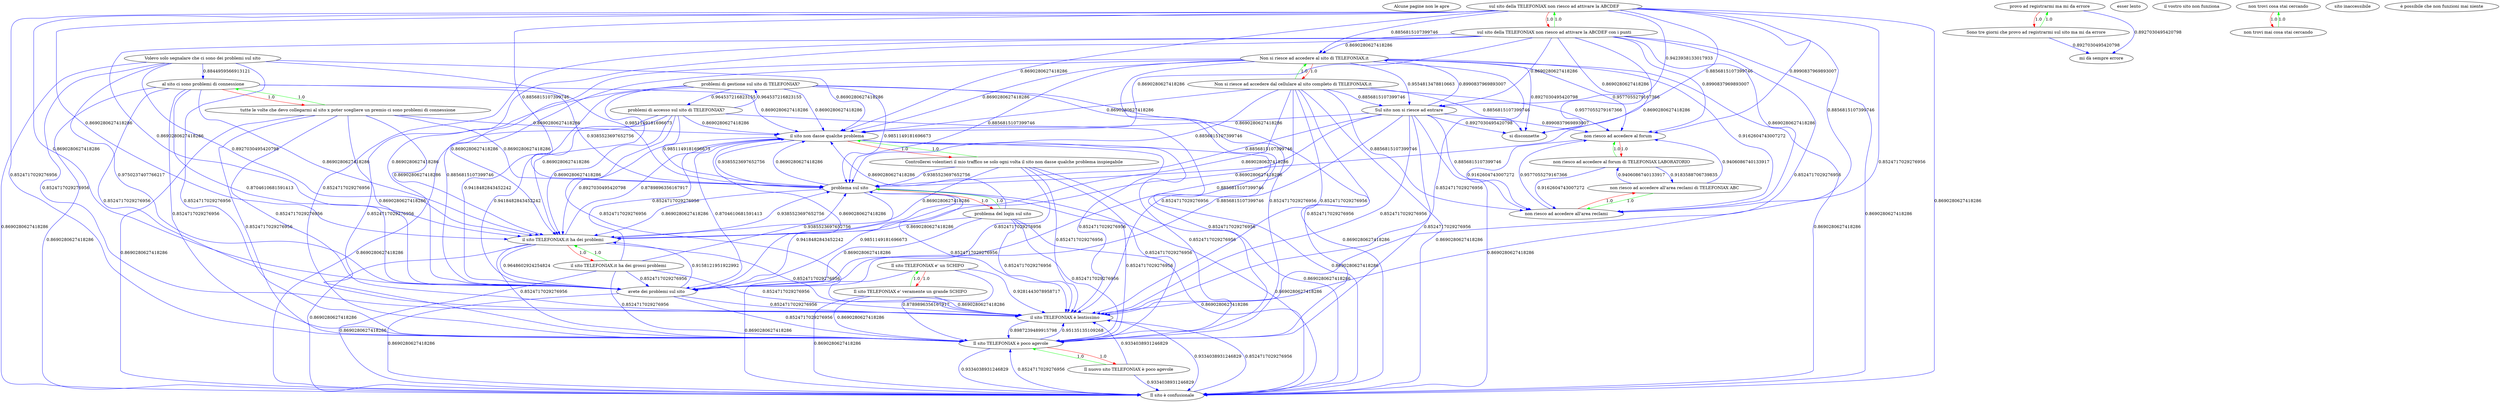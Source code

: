 digraph rawGraph {
"Alcune pagine non le apre";"il sito non dasse qualche problema";"Controllerei volentieri il mio traffico se solo ogni volta il sito non dasse qualche problema inspiegabile";"Il sito TELEFONIAX è poco agevole";"Il nuovo sito TELEFONIAX è poco agevole";"Il sito TELEFONIAX e' un SCHIFO";"Il sito TELEFONIAX e' veramente un grande SCHIFO";"Il sito è confusionale";"Non si riesce ad accedere al sito di TELEFONIAX.it";"Non si riesce ad accedere dal cellulare al sito completo di TELEFONIAX.it";"provo ad registrarmi ma mi da errore";"Sono tre giorni che provo ad registrarmi sul sito ma mi da errore";"Sul sito non si riesce ad entrare";"Volevo solo segnalare che ci sono dei problemi sul sito";"avete dei problemi sul sito";"esser lento";"il sito TELEFONIAX è lentissimo";"il sito TELEFONIAX.it ha dei problemi";"il sito TELEFONIAX.it ha dei grossi problemi";"il vostro sito non funziona";"mi dà sempre errore";"non riesco ad accedere al forum";"non riesco ad accedere al forum di TELEFONIAX LABORATORIO";"non riesco ad accedere all'area reclami";"non riesco ad accedere all'area reclami di TELEFONIAX ABC";"non trovi cosa stai cercando";"non trovi mai cosa stai cercando";"problema sul sito";"problema del login sul sito";"problemi di gestione sul sito di TELEFONIAX?";"problemi di accesso sul sito di TELEFONIAX?";"si disconnette";"sito inaccessibile";"sul sito della TELEFONIAX non riesco ad attivare la ABCDEF";"sul sito della TELEFONIAX non riesco ad attivare la ABCDEF con i punti";"al sito ci sono problemi di connessione";"tutte le volte che devo collegarmi al sito x poter scegliere un premio ci sono problemi di connessione";"è possibile che non funzioni mai niente";"Controllerei volentieri il mio traffico se solo ogni volta il sito non dasse qualche problema inspiegabile" -> "il sito non dasse qualche problema" [label=1.0] [color=green]
"il sito non dasse qualche problema" -> "Controllerei volentieri il mio traffico se solo ogni volta il sito non dasse qualche problema inspiegabile" [label=1.0] [color=red]
"Il nuovo sito TELEFONIAX è poco agevole" -> "Il sito TELEFONIAX è poco agevole" [label=1.0] [color=green]
"Il sito TELEFONIAX è poco agevole" -> "Il nuovo sito TELEFONIAX è poco agevole" [label=1.0] [color=red]
"Il sito TELEFONIAX e' veramente un grande SCHIFO" -> "Il sito TELEFONIAX e' un SCHIFO" [label=1.0] [color=green]
"Il sito TELEFONIAX e' un SCHIFO" -> "Il sito TELEFONIAX e' veramente un grande SCHIFO" [label=1.0] [color=red]
"Il sito TELEFONIAX e' un SCHIFO" -> "Il sito TELEFONIAX è poco agevole" [label=0.8789896356167917] [color=blue]
"Il sito TELEFONIAX è poco agevole" -> "Il sito è confusionale" [label=0.9334038931246829] [color=blue]
"il sito non dasse qualche problema" -> "Il sito è confusionale" [label=0.8690280627418286] [color=blue]
"Il sito TELEFONIAX e' un SCHIFO" -> "Il sito è confusionale" [label=0.8690280627418286] [color=blue]
"Non si riesce ad accedere dal cellulare al sito completo di TELEFONIAX.it" -> "Non si riesce ad accedere al sito di TELEFONIAX.it" [label=1.0] [color=green]
"Non si riesce ad accedere al sito di TELEFONIAX.it" -> "Non si riesce ad accedere dal cellulare al sito completo di TELEFONIAX.it" [label=1.0] [color=red]
"Sono tre giorni che provo ad registrarmi sul sito ma mi da errore" -> "provo ad registrarmi ma mi da errore" [label=1.0] [color=green]
"provo ad registrarmi ma mi da errore" -> "Sono tre giorni che provo ad registrarmi sul sito ma mi da errore" [label=1.0] [color=red]
"Non si riesce ad accedere al sito di TELEFONIAX.it" -> "Sul sito non si riesce ad entrare" [label=0.9554813478810663] [color=blue]
"Sul sito non si riesce ad entrare" -> "Non si riesce ad accedere al sito di TELEFONIAX.it" [label=0.8990837969893007] [color=blue]
"il sito non dasse qualche problema" -> "avete dei problemi sul sito" [label=0.8704610681591413] [color=blue]
"Volevo solo segnalare che ci sono dei problemi sul sito" -> "avete dei problemi sul sito" [label=0.9750237407766217] [color=blue]
"il sito TELEFONIAX è lentissimo" -> "Il sito è confusionale" [label=0.9334038931246829] [color=blue]
"Il sito è confusionale" -> "il sito TELEFONIAX è lentissimo" [label=0.8524717029276956] [color=blue]
"Il sito TELEFONIAX è poco agevole" -> "il sito TELEFONIAX è lentissimo" [label=0.95135135109268] [color=blue]
"il sito TELEFONIAX è lentissimo" -> "Il sito TELEFONIAX è poco agevole" [label=0.8987239489915798] [color=blue]
"Il sito TELEFONIAX e' un SCHIFO" -> "il sito TELEFONIAX è lentissimo" [label=0.9281443078958717] [color=blue]
"il sito TELEFONIAX.it ha dei grossi problemi" -> "il sito TELEFONIAX.it ha dei problemi" [label=1.0] [color=green]
"il sito TELEFONIAX.it ha dei problemi" -> "il sito TELEFONIAX.it ha dei grossi problemi" [label=1.0] [color=red]
"il sito TELEFONIAX.it ha dei problemi" -> "il sito non dasse qualche problema" [label=0.8789896356167917] [color=blue]
"il sito non dasse qualche problema" -> "il sito TELEFONIAX.it ha dei problemi" [label=0.8927030495420798] [color=blue]
"Volevo solo segnalare che ci sono dei problemi sul sito" -> "il sito TELEFONIAX.it ha dei problemi" [label=0.8927030495420798] [color=blue]
"il sito TELEFONIAX.it ha dei problemi" -> "avete dei problemi sul sito" [label=0.9648602924254824] [color=blue]
"avete dei problemi sul sito" -> "il sito TELEFONIAX.it ha dei problemi" [label=0.9158121951922992] [color=blue]
"il sito TELEFONIAX.it ha dei problemi" -> "Il sito è confusionale" [label=0.8690280627418286] [color=blue]
"provo ad registrarmi ma mi da errore" -> "mi dà sempre errore" [label=0.8927030495420798] [color=blue]
"Sono tre giorni che provo ad registrarmi sul sito ma mi da errore" -> "mi dà sempre errore" [label=0.8927030495420798] [color=blue]
"non riesco ad accedere al forum di TELEFONIAX LABORATORIO" -> "non riesco ad accedere al forum" [label=1.0] [color=green]
"non riesco ad accedere al forum" -> "non riesco ad accedere al forum di TELEFONIAX LABORATORIO" [label=1.0] [color=red]
"Non si riesce ad accedere al sito di TELEFONIAX.it" -> "non riesco ad accedere al forum" [label=0.9577055279167366] [color=blue]
"non riesco ad accedere all'area reclami di TELEFONIAX ABC" -> "non riesco ad accedere all'area reclami" [label=1.0] [color=green]
"non riesco ad accedere all'area reclami" -> "non riesco ad accedere all'area reclami di TELEFONIAX ABC" [label=1.0] [color=red]
"non riesco ad accedere al forum" -> "non riesco ad accedere all'area reclami" [label=0.9162604743007272] [color=blue]
"non riesco ad accedere all'area reclami" -> "non riesco ad accedere al forum" [label=0.9577055279167366] [color=blue]
"non riesco ad accedere al forum di TELEFONIAX LABORATORIO" -> "non riesco ad accedere all'area reclami di TELEFONIAX ABC" [label=0.9183588706739835] [color=blue]
"non riesco ad accedere all'area reclami di TELEFONIAX ABC" -> "non riesco ad accedere al forum di TELEFONIAX LABORATORIO" [label=0.9406086740133917] [color=blue]
"Non si riesce ad accedere al sito di TELEFONIAX.it" -> "non riesco ad accedere all'area reclami" [label=0.9162604743007272] [color=blue]
"non trovi mai cosa stai cercando" -> "non trovi cosa stai cercando" [label=1.0] [color=green]
"non trovi cosa stai cercando" -> "non trovi mai cosa stai cercando" [label=1.0] [color=red]
"problema del login sul sito" -> "problema sul sito" [label=1.0] [color=green]
"problema sul sito" -> "problema del login sul sito" [label=1.0] [color=red]
"il sito non dasse qualche problema" -> "problema sul sito" [label=0.9385523697652756] [color=blue]
"Volevo solo segnalare che ci sono dei problemi sul sito" -> "problema sul sito" [label=0.9851149181696673] [color=blue]
"avete dei problemi sul sito" -> "problema sul sito" [label=0.9851149181696673] [color=blue]
"problema sul sito" -> "avete dei problemi sul sito" [label=0.9418482843452242] [color=blue]
"Non si riesce ad accedere al sito di TELEFONIAX.it" -> "problema sul sito" [label=0.8856815107399746] [color=blue]
"Sul sito non si riesce ad entrare" -> "problema sul sito" [label=0.8856815107399746] [color=blue]
"il sito TELEFONIAX.it ha dei problemi" -> "problema sul sito" [label=0.9385523697652756] [color=blue]
"problemi di gestione sul sito di TELEFONIAX?" -> "avete dei problemi sul sito" [label=0.9418482843452242] [color=blue]
"problemi di gestione sul sito di TELEFONIAX?" -> "problema sul sito" [label=0.9851149181696673] [color=blue]
"problemi di accesso sul sito di TELEFONIAX?" -> "avete dei problemi sul sito" [label=0.9418482843452242] [color=blue]
"problemi di accesso sul sito di TELEFONIAX?" -> "problema sul sito" [label=0.9851149181696673] [color=blue]
"problemi di gestione sul sito di TELEFONIAX?" -> "problemi di accesso sul sito di TELEFONIAX?" [label=0.964537216823155] [color=blue]
"problemi di accesso sul sito di TELEFONIAX?" -> "problemi di gestione sul sito di TELEFONIAX?" [label=0.964537216823155] [color=blue]
"Non si riesce ad accedere al sito di TELEFONIAX.it" -> "si disconnette" [label=0.8927030495420798] [color=blue]
"Sul sito non si riesce ad entrare" -> "si disconnette" [label=0.8927030495420798] [color=blue]
"sul sito della TELEFONIAX non riesco ad attivare la ABCDEF con i punti" -> "sul sito della TELEFONIAX non riesco ad attivare la ABCDEF" [label=1.0] [color=green]
"sul sito della TELEFONIAX non riesco ad attivare la ABCDEF" -> "sul sito della TELEFONIAX non riesco ad attivare la ABCDEF con i punti" [label=1.0] [color=red]
"sul sito della TELEFONIAX non riesco ad attivare la ABCDEF" -> "problema sul sito" [label=0.8856815107399746] [color=blue]
"sul sito della TELEFONIAX non riesco ad attivare la ABCDEF" -> "Sul sito non si riesce ad entrare" [label=0.9423938133017933] [color=blue]
"tutte le volte che devo collegarmi al sito x poter scegliere un premio ci sono problemi di connessione" -> "al sito ci sono problemi di connessione" [label=1.0] [color=green]
"al sito ci sono problemi di connessione" -> "tutte le volte che devo collegarmi al sito x poter scegliere un premio ci sono problemi di connessione" [label=1.0] [color=red]
"Volevo solo segnalare che ci sono dei problemi sul sito" -> "al sito ci sono problemi di connessione" [label=0.8844959566913121] [color=blue]
"al sito ci sono problemi di connessione" -> "problema sul sito" [label=0.9385523697652756] [color=blue]
"al sito ci sono problemi di connessione" -> "avete dei problemi sul sito" [label=0.8704610681591413] [color=blue]
"il sito non dasse qualche problema" -> "il sito TELEFONIAX è lentissimo" [label=0.8524717029276956] [color=blue]
"Controllerei volentieri il mio traffico se solo ogni volta il sito non dasse qualche problema inspiegabile" -> "Il sito è confusionale" [label=0.8690280627418286] [color=blue]
"Controllerei volentieri il mio traffico se solo ogni volta il sito non dasse qualche problema inspiegabile" -> "problema sul sito" [label=0.9385523697652756] [color=blue]
"Controllerei volentieri il mio traffico se solo ogni volta il sito non dasse qualche problema inspiegabile" -> "il sito TELEFONIAX.it ha dei problemi" [label=0.8690280627418286] [color=blue]
"Controllerei volentieri il mio traffico se solo ogni volta il sito non dasse qualche problema inspiegabile" -> "il sito TELEFONIAX è lentissimo" [label=0.8524717029276956] [color=blue]
"Controllerei volentieri il mio traffico se solo ogni volta il sito non dasse qualche problema inspiegabile" -> "avete dei problemi sul sito" [label=0.8524717029276956] [color=blue]
"Il nuovo sito TELEFONIAX è poco agevole" -> "Il sito è confusionale" [label=0.9334038931246829] [color=blue]
"Il nuovo sito TELEFONIAX è poco agevole" -> "il sito TELEFONIAX è lentissimo" [label=0.9334038931246829] [color=blue]
"Il sito TELEFONIAX e' veramente un grande SCHIFO" -> "Il sito è confusionale" [label=0.8690280627418286] [color=blue]
"Il sito TELEFONIAX e' veramente un grande SCHIFO" -> "Il sito TELEFONIAX è poco agevole" [label=0.8690280627418286] [color=blue]
"Il sito TELEFONIAX e' veramente un grande SCHIFO" -> "il sito TELEFONIAX è lentissimo" [label=0.8690280627418286] [color=blue]
"Il sito è confusionale" -> "Il sito TELEFONIAX è poco agevole" [label=0.8524717029276956] [color=blue]
"Non si riesce ad accedere al sito di TELEFONIAX.it" -> "avete dei problemi sul sito" [label=0.8856815107399746] [color=blue]
"Non si riesce ad accedere dal cellulare al sito completo di TELEFONIAX.it" -> "non riesco ad accedere al forum" [label=0.9577055279167366] [color=blue]
"Non si riesce ad accedere dal cellulare al sito completo di TELEFONIAX.it" -> "problema sul sito" [label=0.8856815107399746] [color=blue]
"Non si riesce ad accedere dal cellulare al sito completo di TELEFONIAX.it" -> "Sul sito non si riesce ad entrare" [label=0.8856815107399746] [color=blue]
"Non si riesce ad accedere dal cellulare al sito completo di TELEFONIAX.it" -> "non riesco ad accedere all'area reclami" [label=0.8856815107399746] [color=blue]
"Non si riesce ad accedere dal cellulare al sito completo di TELEFONIAX.it" -> "si disconnette" [label=0.8856815107399746] [color=blue]
"Non si riesce ad accedere dal cellulare al sito completo di TELEFONIAX.it" -> "avete dei problemi sul sito" [label=0.8856815107399746] [color=blue]
"Sul sito non si riesce ad entrare" -> "non riesco ad accedere al forum" [label=0.8990837969893007] [color=blue]
"Sul sito non si riesce ad entrare" -> "non riesco ad accedere all'area reclami" [label=0.8856815107399746] [color=blue]
"Sul sito non si riesce ad entrare" -> "avete dei problemi sul sito" [label=0.8856815107399746] [color=blue]
"Volevo solo segnalare che ci sono dei problemi sul sito" -> "Il sito è confusionale" [label=0.8690280627418286] [color=blue]
"Volevo solo segnalare che ci sono dei problemi sul sito" -> "il sito non dasse qualche problema" [label=0.8690280627418286] [color=blue]
"avete dei problemi sul sito" -> "Il sito è confusionale" [label=0.8690280627418286] [color=blue]
"avete dei problemi sul sito" -> "il sito non dasse qualche problema" [label=0.8690280627418286] [color=blue]
"il sito TELEFONIAX.it ha dei problemi" -> "Il sito TELEFONIAX è poco agevole" [label=0.8524717029276956] [color=blue]
"il sito TELEFONIAX.it ha dei problemi" -> "il sito TELEFONIAX è lentissimo" [label=0.8524717029276956] [color=blue]
"il sito TELEFONIAX.it ha dei grossi problemi" -> "Il sito è confusionale" [label=0.8690280627418286] [color=blue]
"il sito TELEFONIAX.it ha dei grossi problemi" -> "problema sul sito" [label=0.9385523697652756] [color=blue]
"il sito TELEFONIAX.it ha dei grossi problemi" -> "il sito non dasse qualche problema" [label=0.8524717029276956] [color=blue]
"il sito TELEFONIAX.it ha dei grossi problemi" -> "Il sito TELEFONIAX è poco agevole" [label=0.8524717029276956] [color=blue]
"il sito TELEFONIAX.it ha dei grossi problemi" -> "il sito TELEFONIAX è lentissimo" [label=0.8524717029276956] [color=blue]
"il sito TELEFONIAX.it ha dei grossi problemi" -> "avete dei problemi sul sito" [label=0.8524717029276956] [color=blue]
"non riesco ad accedere al forum di TELEFONIAX LABORATORIO" -> "non riesco ad accedere all'area reclami" [label=0.9162604743007272] [color=blue]
"non riesco ad accedere all'area reclami di TELEFONIAX ABC" -> "non riesco ad accedere al forum" [label=0.9406086740133917] [color=blue]
"problema sul sito" -> "Il sito è confusionale" [label=0.8690280627418286] [color=blue]
"problema sul sito" -> "il sito TELEFONIAX.it ha dei problemi" [label=0.8690280627418286] [color=blue]
"problema sul sito" -> "il sito non dasse qualche problema" [label=0.8690280627418286] [color=blue]
"problema del login sul sito" -> "Il sito è confusionale" [label=0.8690280627418286] [color=blue]
"problema del login sul sito" -> "il sito TELEFONIAX.it ha dei problemi" [label=0.8690280627418286] [color=blue]
"problema del login sul sito" -> "il sito non dasse qualche problema" [label=0.8690280627418286] [color=blue]
"problema del login sul sito" -> "avete dei problemi sul sito" [label=0.8690280627418286] [color=blue]
"problemi di gestione sul sito di TELEFONIAX?" -> "Il sito è confusionale" [label=0.8690280627418286] [color=blue]
"problemi di gestione sul sito di TELEFONIAX?" -> "il sito TELEFONIAX.it ha dei problemi" [label=0.8690280627418286] [color=blue]
"problemi di gestione sul sito di TELEFONIAX?" -> "il sito non dasse qualche problema" [label=0.8690280627418286] [color=blue]
"problemi di accesso sul sito di TELEFONIAX?" -> "Il sito è confusionale" [label=0.8690280627418286] [color=blue]
"problemi di accesso sul sito di TELEFONIAX?" -> "il sito TELEFONIAX.it ha dei problemi" [label=0.8690280627418286] [color=blue]
"problemi di accesso sul sito di TELEFONIAX?" -> "il sito non dasse qualche problema" [label=0.8690280627418286] [color=blue]
"sul sito della TELEFONIAX non riesco ad attivare la ABCDEF" -> "non riesco ad accedere al forum" [label=0.8990837969893007] [color=blue]
"sul sito della TELEFONIAX non riesco ad attivare la ABCDEF" -> "Non si riesce ad accedere al sito di TELEFONIAX.it" [label=0.8856815107399746] [color=blue]
"sul sito della TELEFONIAX non riesco ad attivare la ABCDEF" -> "Il sito è confusionale" [label=0.8690280627418286] [color=blue]
"sul sito della TELEFONIAX non riesco ad attivare la ABCDEF" -> "si disconnette" [label=0.8856815107399746] [color=blue]
"sul sito della TELEFONIAX non riesco ad attivare la ABCDEF" -> "non riesco ad accedere all'area reclami" [label=0.8856815107399746] [color=blue]
"sul sito della TELEFONIAX non riesco ad attivare la ABCDEF" -> "il sito TELEFONIAX.it ha dei problemi" [label=0.8690280627418286] [color=blue]
"sul sito della TELEFONIAX non riesco ad attivare la ABCDEF" -> "il sito non dasse qualche problema" [label=0.8690280627418286] [color=blue]
"sul sito della TELEFONIAX non riesco ad attivare la ABCDEF" -> "avete dei problemi sul sito" [label=0.8690280627418286] [color=blue]
"sul sito della TELEFONIAX non riesco ad attivare la ABCDEF con i punti" -> "non riesco ad accedere al forum" [label=0.8990837969893007] [color=blue]
"sul sito della TELEFONIAX non riesco ad attivare la ABCDEF con i punti" -> "problema sul sito" [label=0.8690280627418286] [color=blue]
"sul sito della TELEFONIAX non riesco ad attivare la ABCDEF con i punti" -> "Non si riesce ad accedere al sito di TELEFONIAX.it" [label=0.8690280627418286] [color=blue]
"sul sito della TELEFONIAX non riesco ad attivare la ABCDEF con i punti" -> "Il sito è confusionale" [label=0.8690280627418286] [color=blue]
"sul sito della TELEFONIAX non riesco ad attivare la ABCDEF con i punti" -> "Sul sito non si riesce ad entrare" [label=0.8690280627418286] [color=blue]
"sul sito della TELEFONIAX non riesco ad attivare la ABCDEF con i punti" -> "si disconnette" [label=0.8690280627418286] [color=blue]
"sul sito della TELEFONIAX non riesco ad attivare la ABCDEF con i punti" -> "non riesco ad accedere all'area reclami" [label=0.8690280627418286] [color=blue]
"sul sito della TELEFONIAX non riesco ad attivare la ABCDEF con i punti" -> "il sito TELEFONIAX.it ha dei problemi" [label=0.8690280627418286] [color=blue]
"sul sito della TELEFONIAX non riesco ad attivare la ABCDEF con i punti" -> "il sito non dasse qualche problema" [label=0.8690280627418286] [color=blue]
"sul sito della TELEFONIAX non riesco ad attivare la ABCDEF con i punti" -> "avete dei problemi sul sito" [label=0.8690280627418286] [color=blue]
"al sito ci sono problemi di connessione" -> "Il sito è confusionale" [label=0.8690280627418286] [color=blue]
"al sito ci sono problemi di connessione" -> "il sito TELEFONIAX.it ha dei problemi" [label=0.8690280627418286] [color=blue]
"al sito ci sono problemi di connessione" -> "il sito non dasse qualche problema" [label=0.8690280627418286] [color=blue]
"tutte le volte che devo collegarmi al sito x poter scegliere un premio ci sono problemi di connessione" -> "problema sul sito" [label=0.8690280627418286] [color=blue]
"tutte le volte che devo collegarmi al sito x poter scegliere un premio ci sono problemi di connessione" -> "Il sito è confusionale" [label=0.8690280627418286] [color=blue]
"tutte le volte che devo collegarmi al sito x poter scegliere un premio ci sono problemi di connessione" -> "il sito TELEFONIAX.it ha dei problemi" [label=0.8690280627418286] [color=blue]
"tutte le volte che devo collegarmi al sito x poter scegliere un premio ci sono problemi di connessione" -> "il sito non dasse qualche problema" [label=0.8690280627418286] [color=blue]
"tutte le volte che devo collegarmi al sito x poter scegliere un premio ci sono problemi di connessione" -> "avete dei problemi sul sito" [label=0.8690280627418286] [color=blue]
"il sito non dasse qualche problema" -> "Il sito TELEFONIAX è poco agevole" [label=0.8524717029276956] [color=blue]
"Controllerei volentieri il mio traffico se solo ogni volta il sito non dasse qualche problema inspiegabile" -> "Il sito TELEFONIAX è poco agevole" [label=0.8524717029276956] [color=blue]
"Non si riesce ad accedere al sito di TELEFONIAX.it" -> "Il sito è confusionale" [label=0.8690280627418286] [color=blue]
"Non si riesce ad accedere al sito di TELEFONIAX.it" -> "il sito TELEFONIAX.it ha dei problemi" [label=0.8690280627418286] [color=blue]
"Non si riesce ad accedere al sito di TELEFONIAX.it" -> "il sito non dasse qualche problema" [label=0.8690280627418286] [color=blue]
"Non si riesce ad accedere dal cellulare al sito completo di TELEFONIAX.it" -> "Il sito è confusionale" [label=0.8690280627418286] [color=blue]
"Non si riesce ad accedere dal cellulare al sito completo di TELEFONIAX.it" -> "il sito TELEFONIAX.it ha dei problemi" [label=0.8690280627418286] [color=blue]
"Non si riesce ad accedere dal cellulare al sito completo di TELEFONIAX.it" -> "il sito non dasse qualche problema" [label=0.8690280627418286] [color=blue]
"Sul sito non si riesce ad entrare" -> "Il sito è confusionale" [label=0.8690280627418286] [color=blue]
"Sul sito non si riesce ad entrare" -> "il sito TELEFONIAX.it ha dei problemi" [label=0.8690280627418286] [color=blue]
"Sul sito non si riesce ad entrare" -> "il sito non dasse qualche problema" [label=0.8690280627418286] [color=blue]
"Volevo solo segnalare che ci sono dei problemi sul sito" -> "Il sito TELEFONIAX è poco agevole" [label=0.8524717029276956] [color=blue]
"Volevo solo segnalare che ci sono dei problemi sul sito" -> "il sito TELEFONIAX è lentissimo" [label=0.8524717029276956] [color=blue]
"avete dei problemi sul sito" -> "Il sito TELEFONIAX è poco agevole" [label=0.8524717029276956] [color=blue]
"avete dei problemi sul sito" -> "il sito TELEFONIAX è lentissimo" [label=0.8524717029276956] [color=blue]
"problema sul sito" -> "Il sito TELEFONIAX è poco agevole" [label=0.8524717029276956] [color=blue]
"problema sul sito" -> "il sito TELEFONIAX è lentissimo" [label=0.8524717029276956] [color=blue]
"problema del login sul sito" -> "Il sito TELEFONIAX è poco agevole" [label=0.8524717029276956] [color=blue]
"problema del login sul sito" -> "il sito TELEFONIAX è lentissimo" [label=0.8524717029276956] [color=blue]
"problemi di gestione sul sito di TELEFONIAX?" -> "Il sito TELEFONIAX è poco agevole" [label=0.8524717029276956] [color=blue]
"problemi di gestione sul sito di TELEFONIAX?" -> "il sito TELEFONIAX è lentissimo" [label=0.8524717029276956] [color=blue]
"problemi di accesso sul sito di TELEFONIAX?" -> "Il sito TELEFONIAX è poco agevole" [label=0.8524717029276956] [color=blue]
"problemi di accesso sul sito di TELEFONIAX?" -> "il sito TELEFONIAX è lentissimo" [label=0.8524717029276956] [color=blue]
"sul sito della TELEFONIAX non riesco ad attivare la ABCDEF" -> "Il sito TELEFONIAX è poco agevole" [label=0.8524717029276956] [color=blue]
"sul sito della TELEFONIAX non riesco ad attivare la ABCDEF" -> "il sito TELEFONIAX è lentissimo" [label=0.8524717029276956] [color=blue]
"sul sito della TELEFONIAX non riesco ad attivare la ABCDEF con i punti" -> "Il sito TELEFONIAX è poco agevole" [label=0.8524717029276956] [color=blue]
"sul sito della TELEFONIAX non riesco ad attivare la ABCDEF con i punti" -> "il sito TELEFONIAX è lentissimo" [label=0.8524717029276956] [color=blue]
"al sito ci sono problemi di connessione" -> "Il sito TELEFONIAX è poco agevole" [label=0.8524717029276956] [color=blue]
"al sito ci sono problemi di connessione" -> "il sito TELEFONIAX è lentissimo" [label=0.8524717029276956] [color=blue]
"tutte le volte che devo collegarmi al sito x poter scegliere un premio ci sono problemi di connessione" -> "Il sito TELEFONIAX è poco agevole" [label=0.8524717029276956] [color=blue]
"tutte le volte che devo collegarmi al sito x poter scegliere un premio ci sono problemi di connessione" -> "il sito TELEFONIAX è lentissimo" [label=0.8524717029276956] [color=blue]
"Non si riesce ad accedere al sito di TELEFONIAX.it" -> "Il sito TELEFONIAX è poco agevole" [label=0.8524717029276956] [color=blue]
"Non si riesce ad accedere al sito di TELEFONIAX.it" -> "il sito TELEFONIAX è lentissimo" [label=0.8524717029276956] [color=blue]
"Non si riesce ad accedere dal cellulare al sito completo di TELEFONIAX.it" -> "Il sito TELEFONIAX è poco agevole" [label=0.8524717029276956] [color=blue]
"Non si riesce ad accedere dal cellulare al sito completo di TELEFONIAX.it" -> "il sito TELEFONIAX è lentissimo" [label=0.8524717029276956] [color=blue]
"Sul sito non si riesce ad entrare" -> "Il sito TELEFONIAX è poco agevole" [label=0.8524717029276956] [color=blue]
"Sul sito non si riesce ad entrare" -> "il sito TELEFONIAX è lentissimo" [label=0.8524717029276956] [color=blue]
}